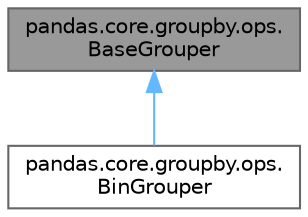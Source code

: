 digraph "pandas.core.groupby.ops.BaseGrouper"
{
 // LATEX_PDF_SIZE
  bgcolor="transparent";
  edge [fontname=Helvetica,fontsize=10,labelfontname=Helvetica,labelfontsize=10];
  node [fontname=Helvetica,fontsize=10,shape=box,height=0.2,width=0.4];
  Node1 [id="Node000001",label="pandas.core.groupby.ops.\lBaseGrouper",height=0.2,width=0.4,color="gray40", fillcolor="grey60", style="filled", fontcolor="black",tooltip=" "];
  Node1 -> Node2 [id="edge1_Node000001_Node000002",dir="back",color="steelblue1",style="solid",tooltip=" "];
  Node2 [id="Node000002",label="pandas.core.groupby.ops.\lBinGrouper",height=0.2,width=0.4,color="gray40", fillcolor="white", style="filled",URL="$dc/d0e/classpandas_1_1core_1_1groupby_1_1ops_1_1BinGrouper.html",tooltip=" "];
}
